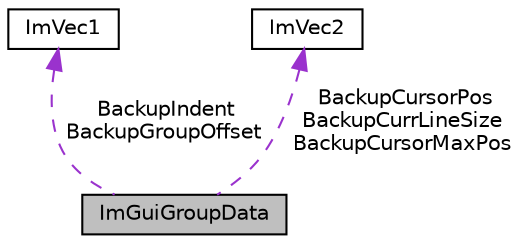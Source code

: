 digraph "ImGuiGroupData"
{
 // LATEX_PDF_SIZE
  edge [fontname="Helvetica",fontsize="10",labelfontname="Helvetica",labelfontsize="10"];
  node [fontname="Helvetica",fontsize="10",shape=record];
  Node1 [label="ImGuiGroupData",height=0.2,width=0.4,color="black", fillcolor="grey75", style="filled", fontcolor="black",tooltip=" "];
  Node2 -> Node1 [dir="back",color="darkorchid3",fontsize="10",style="dashed",label=" BackupIndent\nBackupGroupOffset" ,fontname="Helvetica"];
  Node2 [label="ImVec1",height=0.2,width=0.4,color="black", fillcolor="white", style="filled",URL="$struct_im_vec1.html",tooltip=" "];
  Node3 -> Node1 [dir="back",color="darkorchid3",fontsize="10",style="dashed",label=" BackupCursorPos\nBackupCurrLineSize\nBackupCursorMaxPos" ,fontname="Helvetica"];
  Node3 [label="ImVec2",height=0.2,width=0.4,color="black", fillcolor="white", style="filled",URL="$struct_im_vec2.html",tooltip=" "];
}
